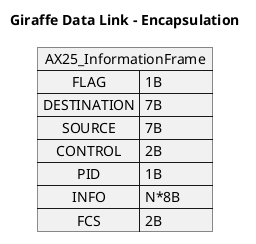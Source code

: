 @startuml

title Giraffe Data Link - Encapsulation

map AX25_InformationFrame {
 FLAG => 1B
 DESTINATION => 7B
 SOURCE => 7B
 CONTROL => 2B
 PID => 1B
 INFO => N*8B
 FCS => 2B
 FLAG => 1B
}

@enduml
